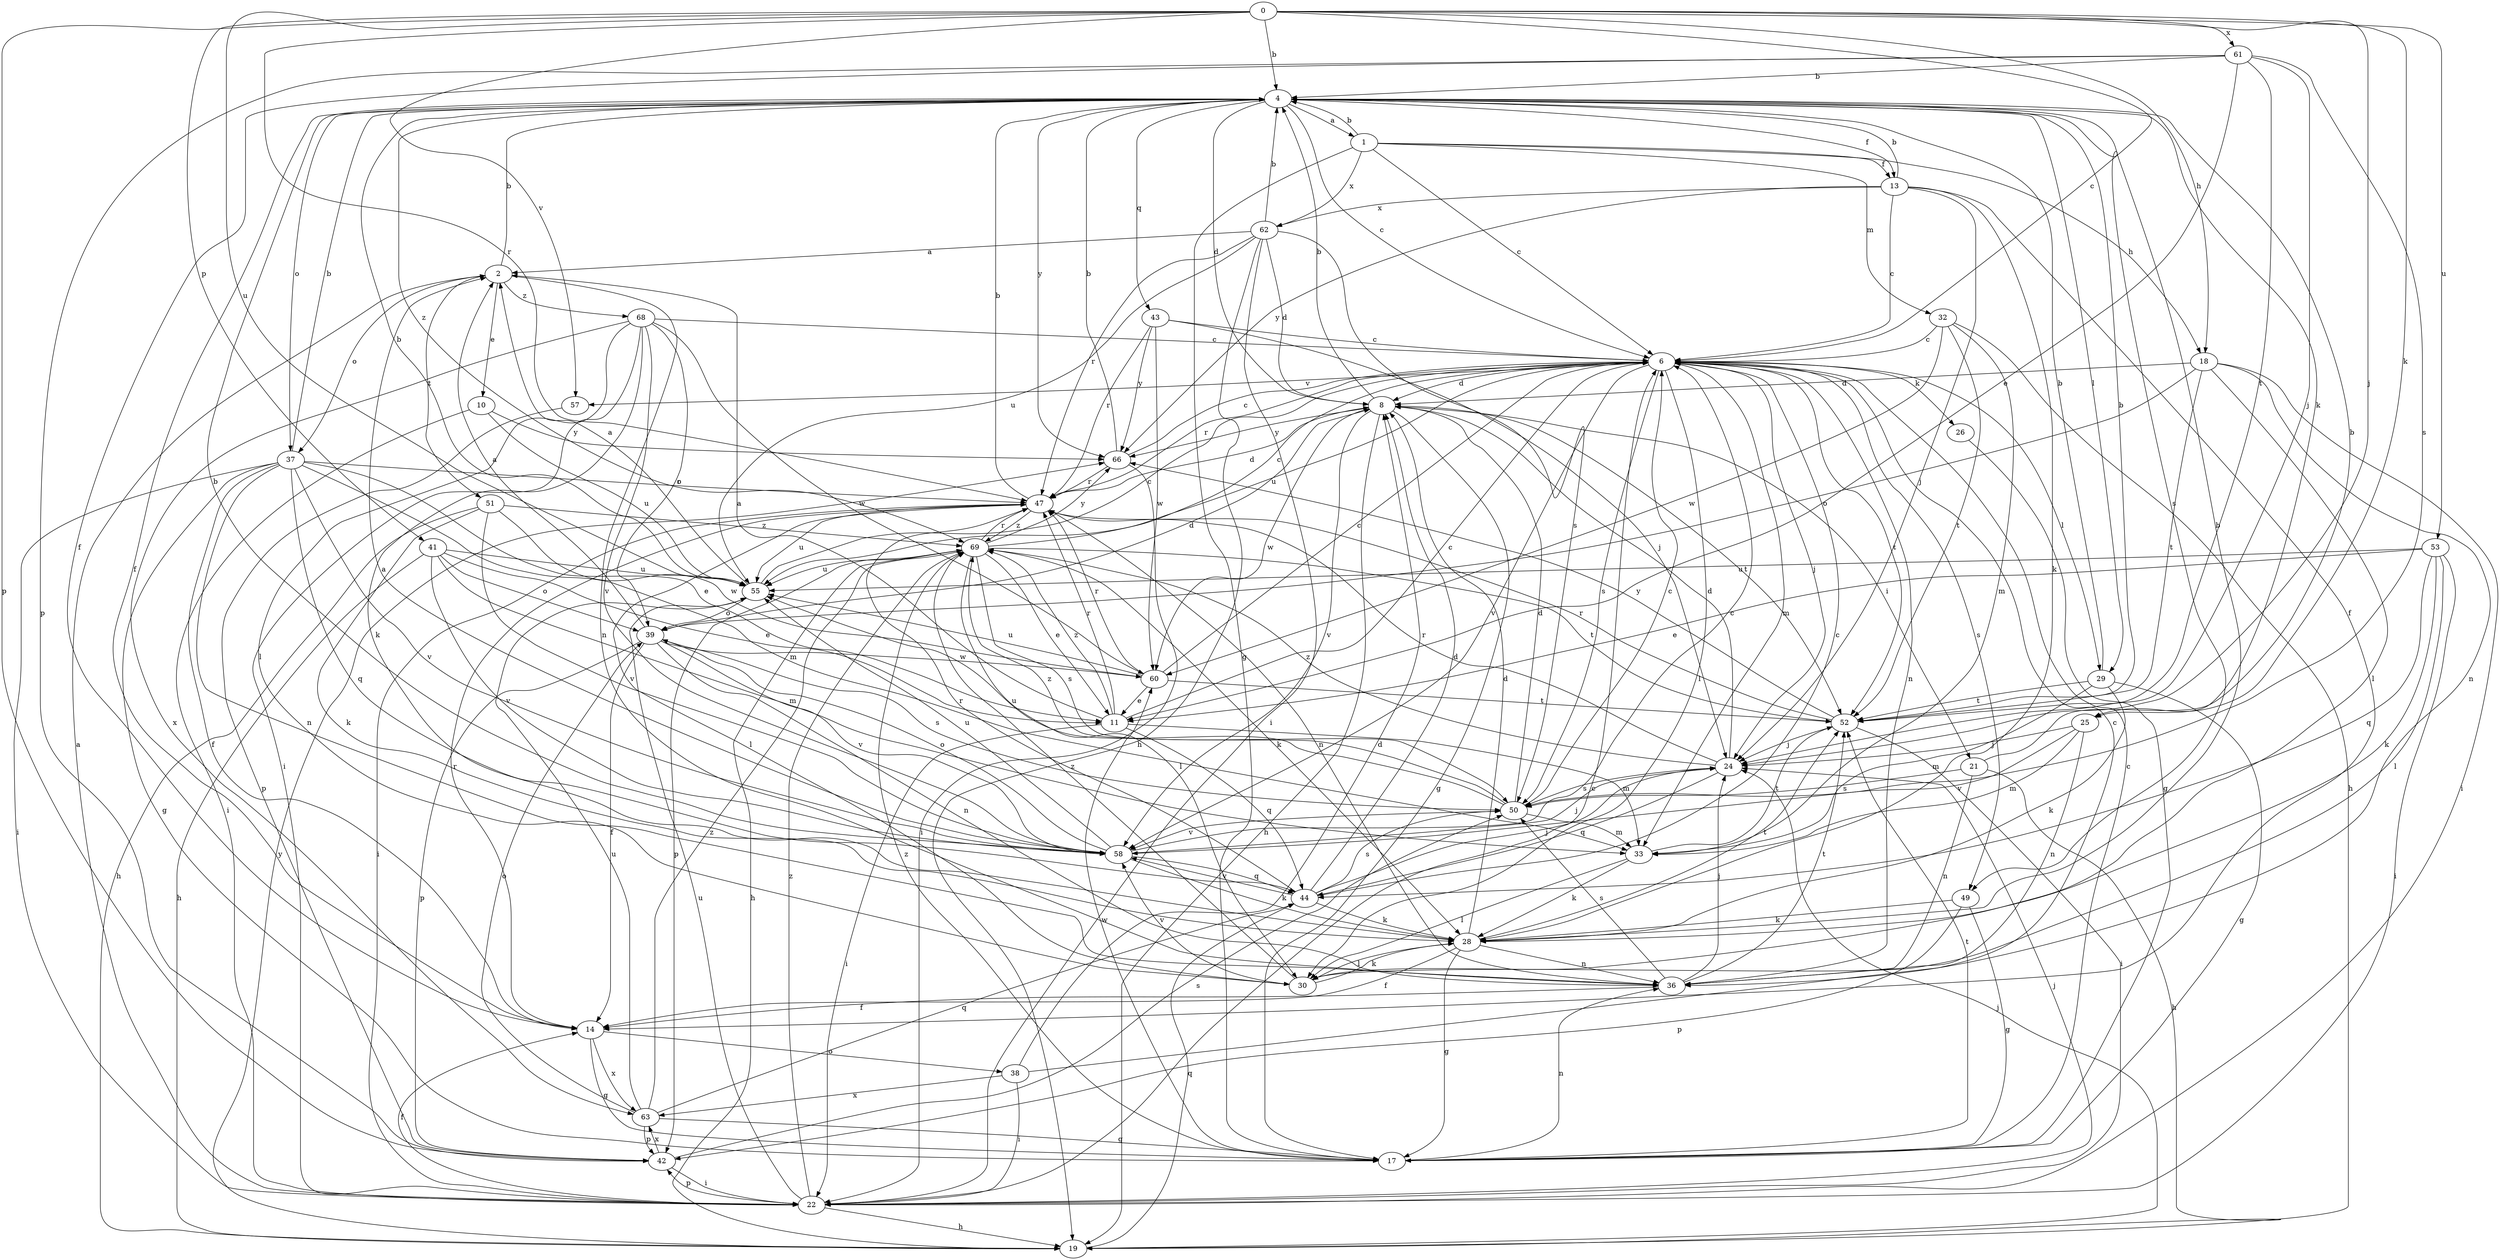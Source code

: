 strict digraph  {
0;
1;
2;
4;
6;
8;
10;
11;
13;
14;
17;
18;
19;
21;
22;
24;
25;
26;
28;
29;
30;
32;
33;
36;
37;
38;
39;
41;
42;
43;
44;
47;
49;
50;
51;
52;
53;
55;
57;
58;
60;
61;
62;
63;
66;
68;
69;
0 -> 4  [label=b];
0 -> 6  [label=c];
0 -> 18  [label=h];
0 -> 24  [label=j];
0 -> 25  [label=k];
0 -> 41  [label=p];
0 -> 42  [label=p];
0 -> 47  [label=r];
0 -> 53  [label=u];
0 -> 55  [label=u];
0 -> 57  [label=v];
0 -> 61  [label=x];
1 -> 4  [label=b];
1 -> 6  [label=c];
1 -> 13  [label=f];
1 -> 17  [label=g];
1 -> 18  [label=h];
1 -> 32  [label=m];
1 -> 62  [label=x];
2 -> 4  [label=b];
2 -> 10  [label=e];
2 -> 36  [label=n];
2 -> 37  [label=o];
2 -> 51  [label=t];
2 -> 68  [label=z];
4 -> 1  [label=a];
4 -> 6  [label=c];
4 -> 8  [label=d];
4 -> 13  [label=f];
4 -> 14  [label=f];
4 -> 25  [label=k];
4 -> 29  [label=l];
4 -> 37  [label=o];
4 -> 43  [label=q];
4 -> 49  [label=s];
4 -> 66  [label=y];
4 -> 69  [label=z];
6 -> 8  [label=d];
6 -> 24  [label=j];
6 -> 26  [label=k];
6 -> 29  [label=l];
6 -> 30  [label=l];
6 -> 33  [label=m];
6 -> 36  [label=n];
6 -> 47  [label=r];
6 -> 49  [label=s];
6 -> 50  [label=s];
6 -> 52  [label=t];
6 -> 55  [label=u];
6 -> 57  [label=v];
6 -> 58  [label=v];
8 -> 4  [label=b];
8 -> 17  [label=g];
8 -> 19  [label=h];
8 -> 21  [label=i];
8 -> 52  [label=t];
8 -> 58  [label=v];
8 -> 60  [label=w];
8 -> 66  [label=y];
10 -> 22  [label=i];
10 -> 55  [label=u];
10 -> 66  [label=y];
11 -> 2  [label=a];
11 -> 6  [label=c];
11 -> 22  [label=i];
11 -> 33  [label=m];
11 -> 44  [label=q];
11 -> 47  [label=r];
11 -> 69  [label=z];
13 -> 4  [label=b];
13 -> 6  [label=c];
13 -> 14  [label=f];
13 -> 24  [label=j];
13 -> 28  [label=k];
13 -> 62  [label=x];
13 -> 66  [label=y];
14 -> 17  [label=g];
14 -> 38  [label=o];
14 -> 47  [label=r];
14 -> 63  [label=x];
17 -> 6  [label=c];
17 -> 36  [label=n];
17 -> 52  [label=t];
17 -> 60  [label=w];
17 -> 69  [label=z];
18 -> 8  [label=d];
18 -> 22  [label=i];
18 -> 30  [label=l];
18 -> 36  [label=n];
18 -> 39  [label=o];
18 -> 52  [label=t];
19 -> 24  [label=j];
19 -> 44  [label=q];
19 -> 66  [label=y];
21 -> 4  [label=b];
21 -> 19  [label=h];
21 -> 36  [label=n];
21 -> 50  [label=s];
22 -> 2  [label=a];
22 -> 6  [label=c];
22 -> 14  [label=f];
22 -> 19  [label=h];
22 -> 24  [label=j];
22 -> 42  [label=p];
22 -> 55  [label=u];
22 -> 69  [label=z];
24 -> 8  [label=d];
24 -> 44  [label=q];
24 -> 47  [label=r];
24 -> 50  [label=s];
24 -> 69  [label=z];
25 -> 24  [label=j];
25 -> 33  [label=m];
25 -> 36  [label=n];
25 -> 58  [label=v];
26 -> 17  [label=g];
28 -> 4  [label=b];
28 -> 8  [label=d];
28 -> 14  [label=f];
28 -> 17  [label=g];
28 -> 30  [label=l];
28 -> 36  [label=n];
28 -> 52  [label=t];
29 -> 4  [label=b];
29 -> 17  [label=g];
29 -> 28  [label=k];
29 -> 33  [label=m];
29 -> 52  [label=t];
30 -> 28  [label=k];
30 -> 58  [label=v];
30 -> 69  [label=z];
32 -> 6  [label=c];
32 -> 19  [label=h];
32 -> 33  [label=m];
32 -> 52  [label=t];
32 -> 60  [label=w];
33 -> 28  [label=k];
33 -> 30  [label=l];
33 -> 52  [label=t];
36 -> 14  [label=f];
36 -> 24  [label=j];
36 -> 50  [label=s];
36 -> 52  [label=t];
37 -> 4  [label=b];
37 -> 11  [label=e];
37 -> 14  [label=f];
37 -> 17  [label=g];
37 -> 22  [label=i];
37 -> 33  [label=m];
37 -> 36  [label=n];
37 -> 44  [label=q];
37 -> 47  [label=r];
37 -> 58  [label=v];
38 -> 6  [label=c];
38 -> 8  [label=d];
38 -> 22  [label=i];
38 -> 63  [label=x];
39 -> 2  [label=a];
39 -> 8  [label=d];
39 -> 14  [label=f];
39 -> 36  [label=n];
39 -> 42  [label=p];
39 -> 50  [label=s];
39 -> 58  [label=v];
39 -> 60  [label=w];
41 -> 11  [label=e];
41 -> 19  [label=h];
41 -> 33  [label=m];
41 -> 39  [label=o];
41 -> 55  [label=u];
41 -> 58  [label=v];
42 -> 22  [label=i];
42 -> 50  [label=s];
42 -> 63  [label=x];
43 -> 6  [label=c];
43 -> 24  [label=j];
43 -> 47  [label=r];
43 -> 60  [label=w];
43 -> 66  [label=y];
44 -> 6  [label=c];
44 -> 8  [label=d];
44 -> 24  [label=j];
44 -> 28  [label=k];
44 -> 47  [label=r];
44 -> 50  [label=s];
44 -> 58  [label=v];
47 -> 4  [label=b];
47 -> 8  [label=d];
47 -> 22  [label=i];
47 -> 30  [label=l];
47 -> 36  [label=n];
47 -> 55  [label=u];
47 -> 69  [label=z];
49 -> 17  [label=g];
49 -> 28  [label=k];
49 -> 42  [label=p];
50 -> 6  [label=c];
50 -> 8  [label=d];
50 -> 33  [label=m];
50 -> 55  [label=u];
50 -> 58  [label=v];
50 -> 69  [label=z];
51 -> 19  [label=h];
51 -> 28  [label=k];
51 -> 58  [label=v];
51 -> 60  [label=w];
51 -> 69  [label=z];
52 -> 4  [label=b];
52 -> 22  [label=i];
52 -> 24  [label=j];
52 -> 47  [label=r];
52 -> 66  [label=y];
53 -> 11  [label=e];
53 -> 22  [label=i];
53 -> 28  [label=k];
53 -> 30  [label=l];
53 -> 44  [label=q];
53 -> 55  [label=u];
55 -> 2  [label=a];
55 -> 4  [label=b];
55 -> 6  [label=c];
55 -> 39  [label=o];
57 -> 42  [label=p];
58 -> 2  [label=a];
58 -> 4  [label=b];
58 -> 6  [label=c];
58 -> 24  [label=j];
58 -> 28  [label=k];
58 -> 39  [label=o];
58 -> 44  [label=q];
58 -> 55  [label=u];
60 -> 6  [label=c];
60 -> 11  [label=e];
60 -> 47  [label=r];
60 -> 52  [label=t];
60 -> 55  [label=u];
61 -> 4  [label=b];
61 -> 11  [label=e];
61 -> 14  [label=f];
61 -> 24  [label=j];
61 -> 42  [label=p];
61 -> 50  [label=s];
61 -> 52  [label=t];
62 -> 2  [label=a];
62 -> 4  [label=b];
62 -> 8  [label=d];
62 -> 19  [label=h];
62 -> 22  [label=i];
62 -> 47  [label=r];
62 -> 50  [label=s];
62 -> 55  [label=u];
63 -> 17  [label=g];
63 -> 39  [label=o];
63 -> 42  [label=p];
63 -> 44  [label=q];
63 -> 55  [label=u];
63 -> 69  [label=z];
66 -> 4  [label=b];
66 -> 6  [label=c];
66 -> 22  [label=i];
66 -> 47  [label=r];
68 -> 6  [label=c];
68 -> 22  [label=i];
68 -> 28  [label=k];
68 -> 30  [label=l];
68 -> 39  [label=o];
68 -> 58  [label=v];
68 -> 60  [label=w];
68 -> 63  [label=x];
69 -> 6  [label=c];
69 -> 11  [label=e];
69 -> 19  [label=h];
69 -> 28  [label=k];
69 -> 30  [label=l];
69 -> 42  [label=p];
69 -> 47  [label=r];
69 -> 50  [label=s];
69 -> 52  [label=t];
69 -> 55  [label=u];
69 -> 66  [label=y];
}
